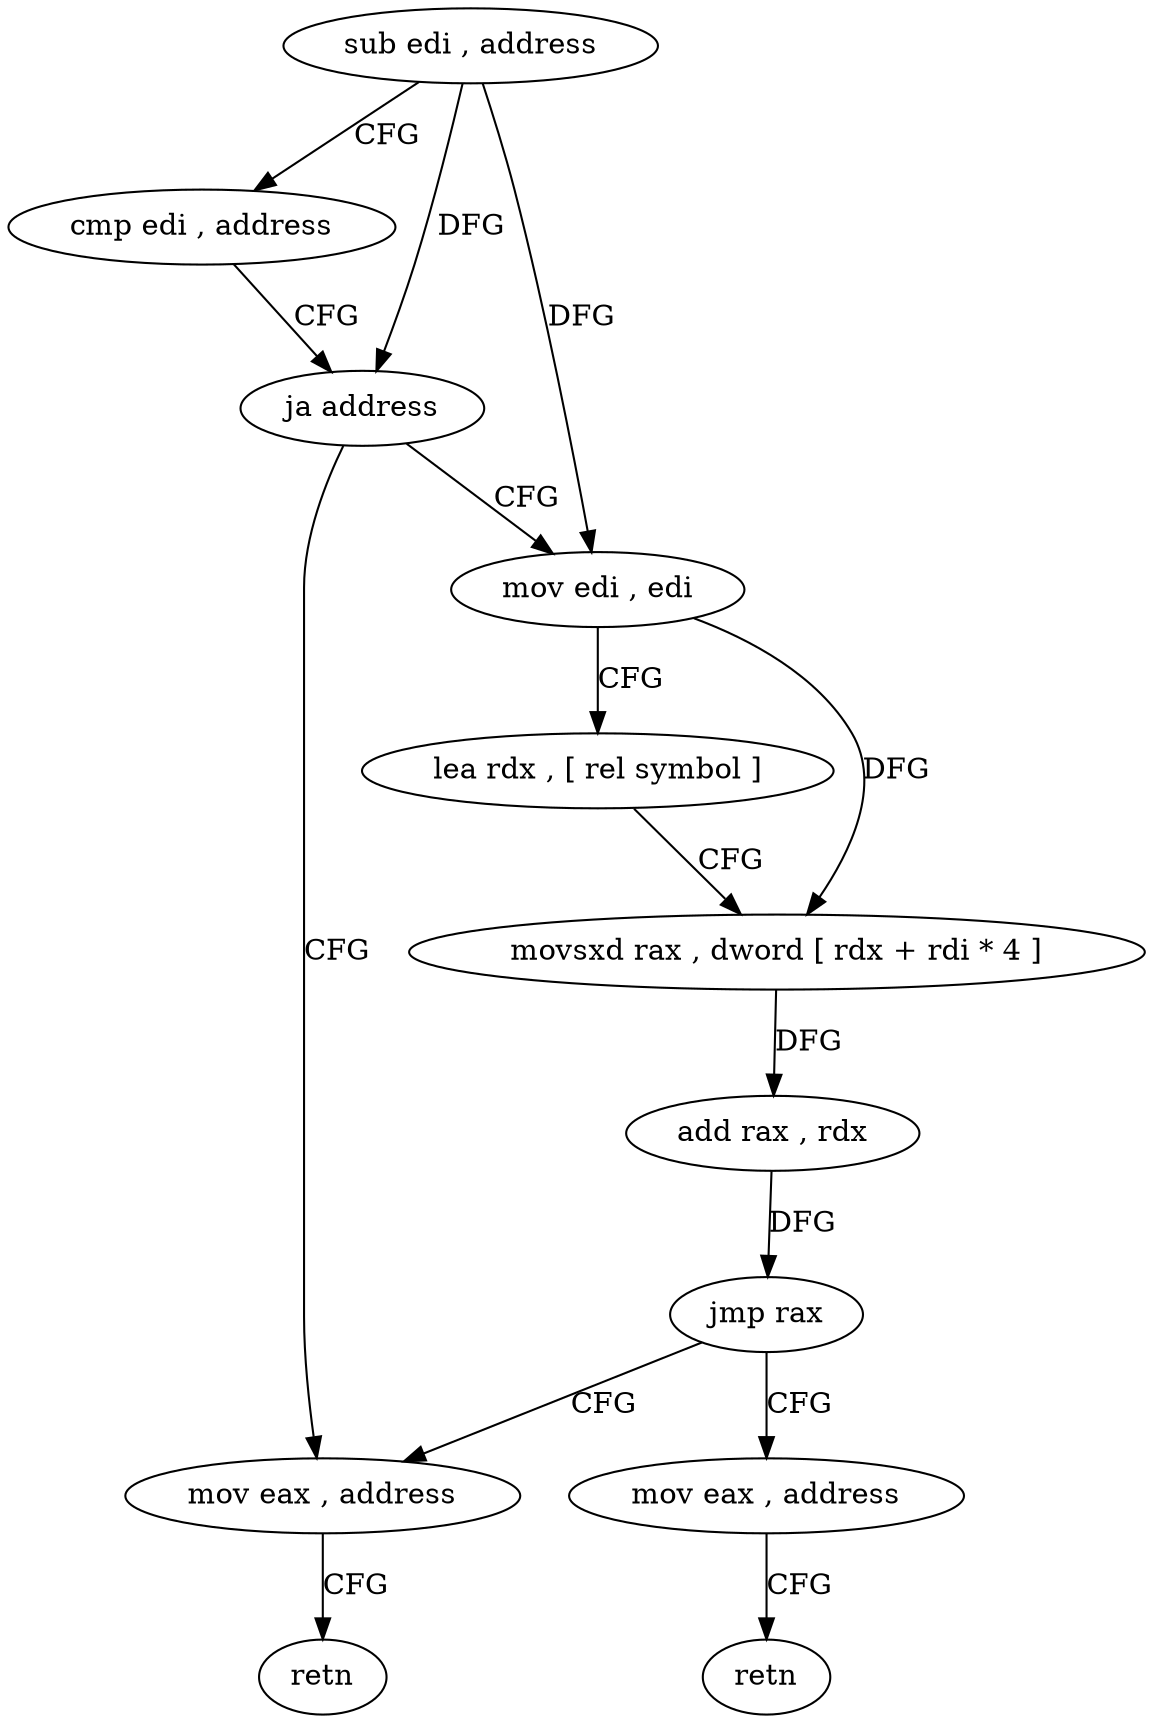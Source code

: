 digraph "func" {
"162181" [label = "sub edi , address" ]
"162184" [label = "cmp edi , address" ]
"162187" [label = "ja address" ]
"162207" [label = "mov eax , address" ]
"162189" [label = "mov edi , edi" ]
"162212" [label = "retn" ]
"162191" [label = "lea rdx , [ rel symbol ]" ]
"162198" [label = "movsxd rax , dword [ rdx + rdi * 4 ]" ]
"162202" [label = "add rax , rdx" ]
"162205" [label = "jmp rax" ]
"162213" [label = "mov eax , address" ]
"162218" [label = "retn" ]
"162181" -> "162184" [ label = "CFG" ]
"162181" -> "162187" [ label = "DFG" ]
"162181" -> "162189" [ label = "DFG" ]
"162184" -> "162187" [ label = "CFG" ]
"162187" -> "162207" [ label = "CFG" ]
"162187" -> "162189" [ label = "CFG" ]
"162207" -> "162212" [ label = "CFG" ]
"162189" -> "162191" [ label = "CFG" ]
"162189" -> "162198" [ label = "DFG" ]
"162191" -> "162198" [ label = "CFG" ]
"162198" -> "162202" [ label = "DFG" ]
"162202" -> "162205" [ label = "DFG" ]
"162205" -> "162207" [ label = "CFG" ]
"162205" -> "162213" [ label = "CFG" ]
"162213" -> "162218" [ label = "CFG" ]
}
